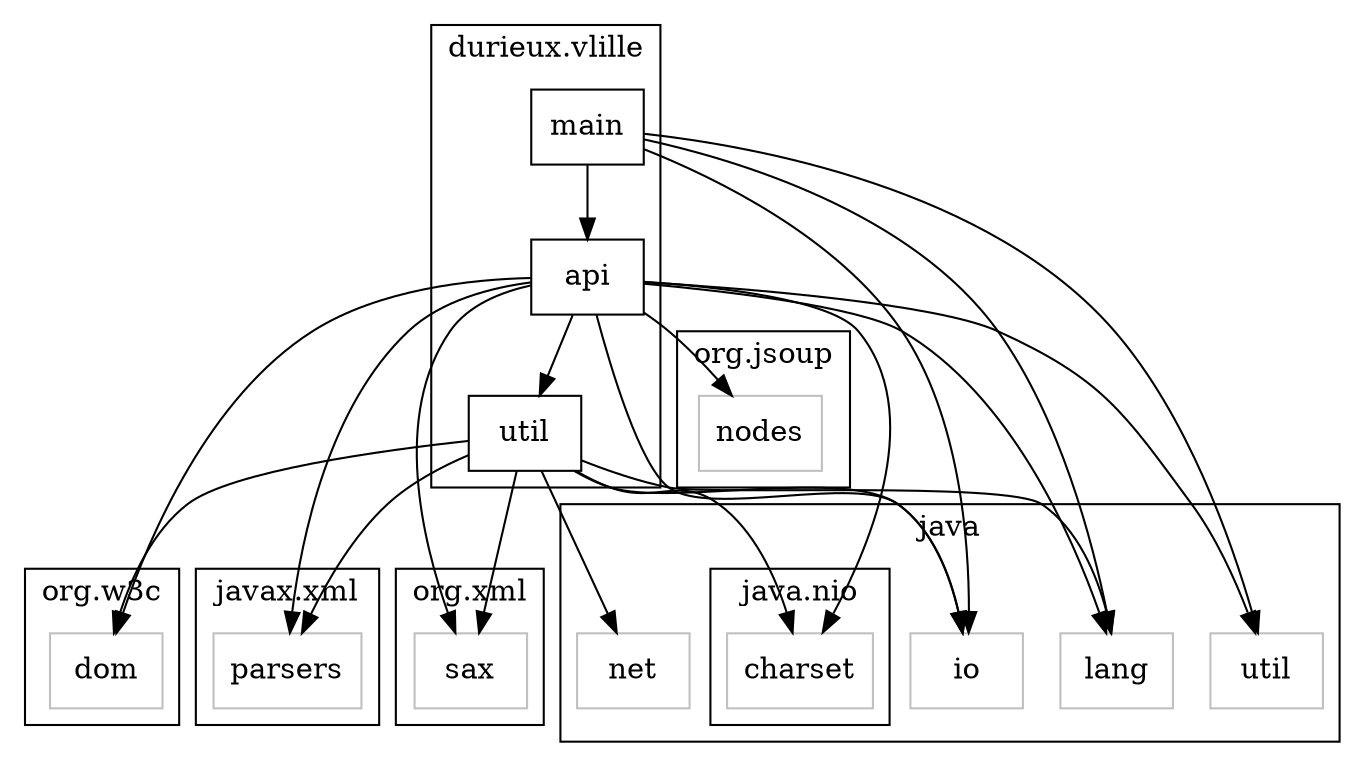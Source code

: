 digraph G {
	node [shape=box]; compound=true; ratio=fill;
	"java.util" [color=grey];
	"java.net" [color=grey];
	"javax.xml.parsers" [color=grey];
	"durieux.vlille.util" -> "java.lang";
	"durieux.vlille.util" -> "java.nio.charset";
	"durieux.vlille.util" -> "java.net";
	"durieux.vlille.util" -> "javax.xml.parsers";
	"durieux.vlille.util" -> "java.io";
	"durieux.vlille.util" -> "org.xml.sax";
	"durieux.vlille.util" -> "org.w3c.dom";
	"org.w3c.dom" [color=grey];
	"org.xml.sax" [color=grey];
	"java.nio.charset" [color=grey];
	"java.io" [color=grey];
	"durieux.vlille.api" -> "java.lang";
	"durieux.vlille.api" -> "org.w3c.dom";
	"durieux.vlille.api" -> "javax.xml.parsers";
	"durieux.vlille.api" -> "java.io";
	"durieux.vlille.api" -> "org.xml.sax";
	"durieux.vlille.api" -> "java.util";
	"durieux.vlille.api" -> "java.nio.charset";
	"durieux.vlille.api" -> "durieux.vlille.util";
	"durieux.vlille.api" -> "org.jsoup.nodes";
	"org.jsoup.nodes" [color=grey];
	"java.lang" [color=grey];
	"durieux.vlille.main" -> "java.lang";
	"durieux.vlille.main" -> "durieux.vlille.api";
	"durieux.vlille.main" -> "java.util";
	"durieux.vlille.main" -> "java.io";
	subgraph cluster0 { 
		rankdir=LR;label="java";
		"java.util" [label="util"]
		"java.net" [label="net"]
	subgraph cluster1 { 
		rankdir=LR;label="java.nio";
		"java.nio.charset" [label="charset"]
	};
		"java.io" [label="io"]
		"java.lang" [label="lang"]
	};
	subgraph cluster2 { 
		rankdir=LR;label="javax.xml";
		"javax.xml.parsers" [label="parsers"]
	};
	subgraph cluster3 { 
		rankdir=LR;label="durieux.vlille";
		"durieux.vlille.util" [label="util"]
		"durieux.vlille.api" [label="api"]
		"durieux.vlille.main" [label="main"]
	};
	subgraph cluster4 { 
		rankdir=LR;label="org.w3c";
		"org.w3c.dom" [label="dom"]
	};
	subgraph cluster5 { 
		rankdir=LR;label="org.xml";
		"org.xml.sax" [label="sax"]
	};
	subgraph cluster6 { 
		rankdir=LR;label="org.jsoup";
		"org.jsoup.nodes" [label="nodes"]
	};
}
